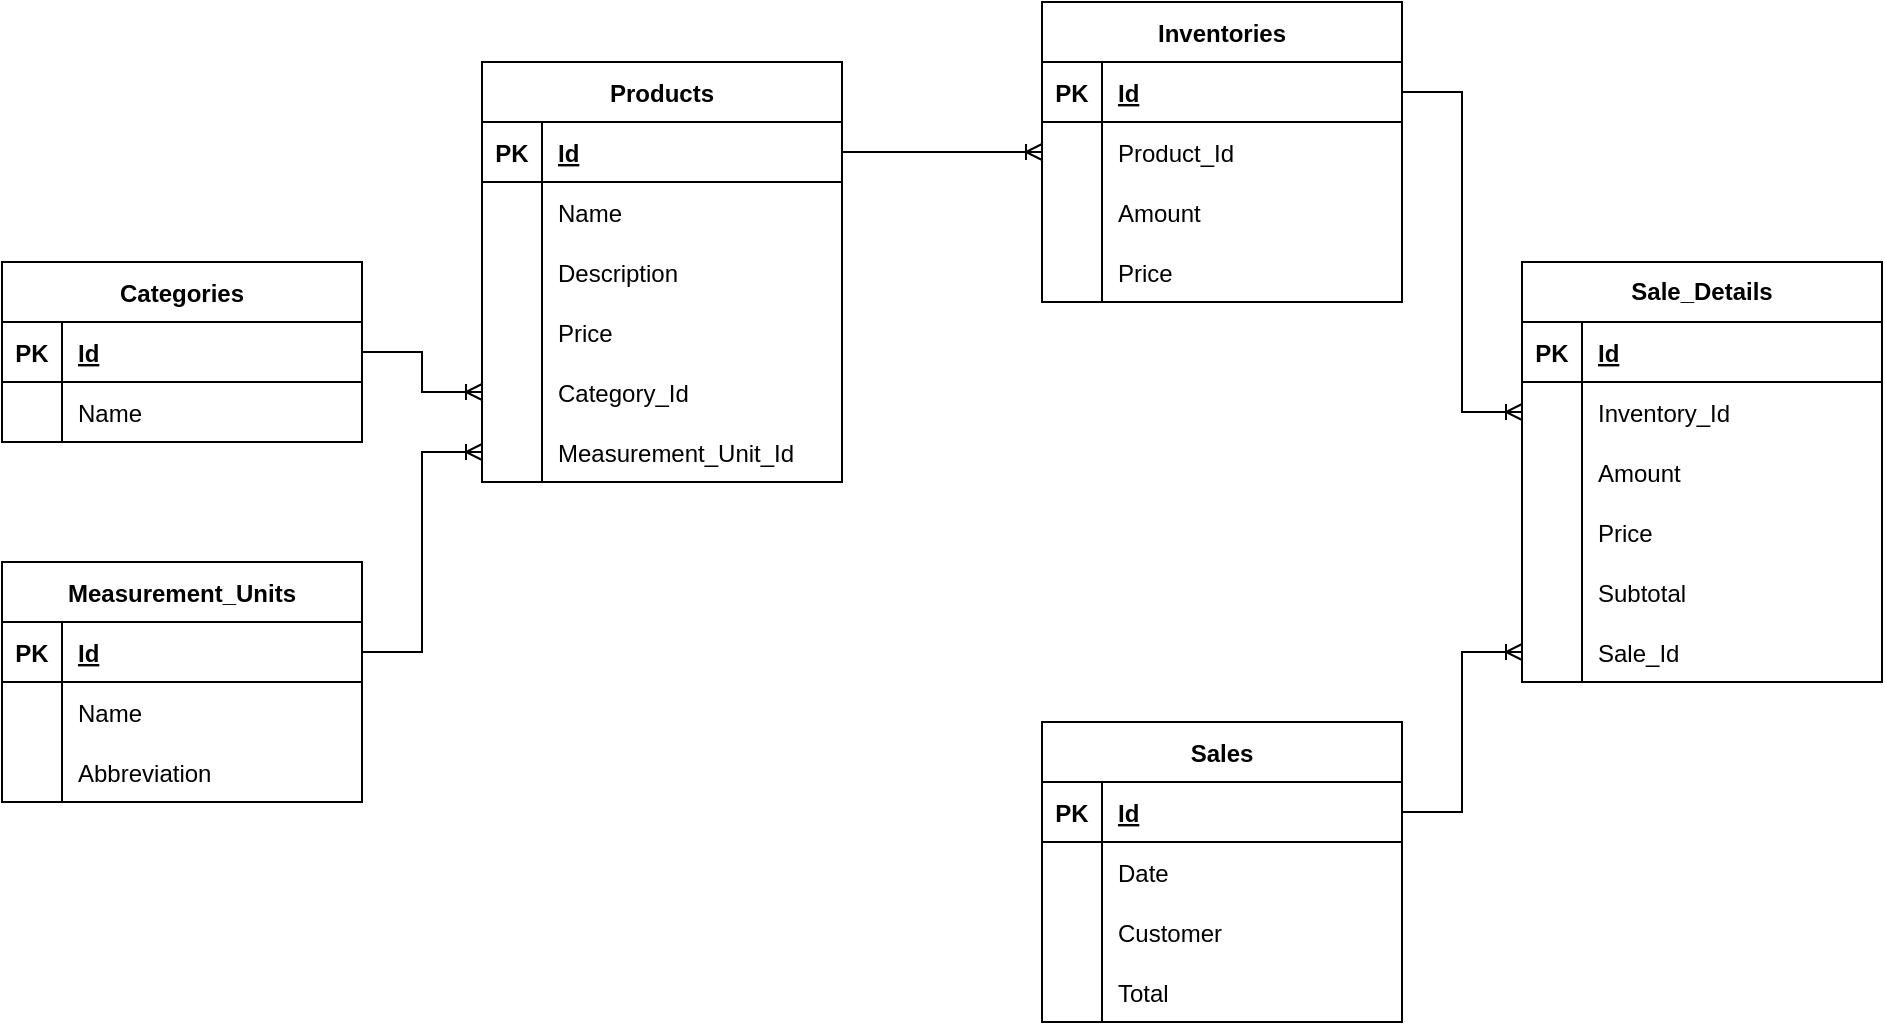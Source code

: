 <mxfile version="20.8.16" type="device" pages="3"><diagram name="Página-1" id="5cNPmsQ0TS8RJlq5jSJk"><mxGraphModel dx="864" dy="508" grid="1" gridSize="10" guides="1" tooltips="1" connect="1" arrows="1" fold="1" page="1" pageScale="1" pageWidth="827" pageHeight="1169" math="0" shadow="0"><root><mxCell id="0"/><mxCell id="1" parent="0"/><mxCell id="QjhomOtnvqprk-9cGgIX-5" value="Products" style="shape=table;startSize=30;container=1;collapsible=1;childLayout=tableLayout;fixedRows=1;rowLines=0;fontStyle=1;align=center;resizeLast=1;" parent="1" vertex="1"><mxGeometry x="310" y="310" width="180" height="210" as="geometry"/></mxCell><mxCell id="QjhomOtnvqprk-9cGgIX-6" value="" style="shape=tableRow;horizontal=0;startSize=0;swimlaneHead=0;swimlaneBody=0;fillColor=none;collapsible=0;dropTarget=0;points=[[0,0.5],[1,0.5]];portConstraint=eastwest;top=0;left=0;right=0;bottom=1;" parent="QjhomOtnvqprk-9cGgIX-5" vertex="1"><mxGeometry y="30" width="180" height="30" as="geometry"/></mxCell><mxCell id="QjhomOtnvqprk-9cGgIX-7" value="PK" style="shape=partialRectangle;connectable=0;fillColor=none;top=0;left=0;bottom=0;right=0;fontStyle=1;overflow=hidden;" parent="QjhomOtnvqprk-9cGgIX-6" vertex="1"><mxGeometry width="30" height="30" as="geometry"><mxRectangle width="30" height="30" as="alternateBounds"/></mxGeometry></mxCell><mxCell id="QjhomOtnvqprk-9cGgIX-8" value="Id" style="shape=partialRectangle;connectable=0;fillColor=none;top=0;left=0;bottom=0;right=0;align=left;spacingLeft=6;fontStyle=5;overflow=hidden;" parent="QjhomOtnvqprk-9cGgIX-6" vertex="1"><mxGeometry x="30" width="150" height="30" as="geometry"><mxRectangle width="150" height="30" as="alternateBounds"/></mxGeometry></mxCell><mxCell id="QjhomOtnvqprk-9cGgIX-9" value="" style="shape=tableRow;horizontal=0;startSize=0;swimlaneHead=0;swimlaneBody=0;fillColor=none;collapsible=0;dropTarget=0;points=[[0,0.5],[1,0.5]];portConstraint=eastwest;top=0;left=0;right=0;bottom=0;" parent="QjhomOtnvqprk-9cGgIX-5" vertex="1"><mxGeometry y="60" width="180" height="30" as="geometry"/></mxCell><mxCell id="QjhomOtnvqprk-9cGgIX-10" value="" style="shape=partialRectangle;connectable=0;fillColor=none;top=0;left=0;bottom=0;right=0;editable=1;overflow=hidden;" parent="QjhomOtnvqprk-9cGgIX-9" vertex="1"><mxGeometry width="30" height="30" as="geometry"><mxRectangle width="30" height="30" as="alternateBounds"/></mxGeometry></mxCell><mxCell id="QjhomOtnvqprk-9cGgIX-11" value="Name" style="shape=partialRectangle;connectable=0;fillColor=none;top=0;left=0;bottom=0;right=0;align=left;spacingLeft=6;overflow=hidden;" parent="QjhomOtnvqprk-9cGgIX-9" vertex="1"><mxGeometry x="30" width="150" height="30" as="geometry"><mxRectangle width="150" height="30" as="alternateBounds"/></mxGeometry></mxCell><mxCell id="QjhomOtnvqprk-9cGgIX-12" value="" style="shape=tableRow;horizontal=0;startSize=0;swimlaneHead=0;swimlaneBody=0;fillColor=none;collapsible=0;dropTarget=0;points=[[0,0.5],[1,0.5]];portConstraint=eastwest;top=0;left=0;right=0;bottom=0;" parent="QjhomOtnvqprk-9cGgIX-5" vertex="1"><mxGeometry y="90" width="180" height="30" as="geometry"/></mxCell><mxCell id="QjhomOtnvqprk-9cGgIX-13" value="" style="shape=partialRectangle;connectable=0;fillColor=none;top=0;left=0;bottom=0;right=0;editable=1;overflow=hidden;" parent="QjhomOtnvqprk-9cGgIX-12" vertex="1"><mxGeometry width="30" height="30" as="geometry"><mxRectangle width="30" height="30" as="alternateBounds"/></mxGeometry></mxCell><mxCell id="QjhomOtnvqprk-9cGgIX-14" value="Description" style="shape=partialRectangle;connectable=0;fillColor=none;top=0;left=0;bottom=0;right=0;align=left;spacingLeft=6;overflow=hidden;" parent="QjhomOtnvqprk-9cGgIX-12" vertex="1"><mxGeometry x="30" width="150" height="30" as="geometry"><mxRectangle width="150" height="30" as="alternateBounds"/></mxGeometry></mxCell><mxCell id="QjhomOtnvqprk-9cGgIX-15" value="" style="shape=tableRow;horizontal=0;startSize=0;swimlaneHead=0;swimlaneBody=0;fillColor=none;collapsible=0;dropTarget=0;points=[[0,0.5],[1,0.5]];portConstraint=eastwest;top=0;left=0;right=0;bottom=0;" parent="QjhomOtnvqprk-9cGgIX-5" vertex="1"><mxGeometry y="120" width="180" height="30" as="geometry"/></mxCell><mxCell id="QjhomOtnvqprk-9cGgIX-16" value="" style="shape=partialRectangle;connectable=0;fillColor=none;top=0;left=0;bottom=0;right=0;editable=1;overflow=hidden;" parent="QjhomOtnvqprk-9cGgIX-15" vertex="1"><mxGeometry width="30" height="30" as="geometry"><mxRectangle width="30" height="30" as="alternateBounds"/></mxGeometry></mxCell><mxCell id="QjhomOtnvqprk-9cGgIX-17" value="Price" style="shape=partialRectangle;connectable=0;fillColor=none;top=0;left=0;bottom=0;right=0;align=left;spacingLeft=6;overflow=hidden;" parent="QjhomOtnvqprk-9cGgIX-15" vertex="1"><mxGeometry x="30" width="150" height="30" as="geometry"><mxRectangle width="150" height="30" as="alternateBounds"/></mxGeometry></mxCell><mxCell id="QjhomOtnvqprk-9cGgIX-71" value="" style="shape=tableRow;horizontal=0;startSize=0;swimlaneHead=0;swimlaneBody=0;fillColor=none;collapsible=0;dropTarget=0;points=[[0,0.5],[1,0.5]];portConstraint=eastwest;top=0;left=0;right=0;bottom=0;" parent="QjhomOtnvqprk-9cGgIX-5" vertex="1"><mxGeometry y="150" width="180" height="30" as="geometry"/></mxCell><mxCell id="QjhomOtnvqprk-9cGgIX-72" value="" style="shape=partialRectangle;connectable=0;fillColor=none;top=0;left=0;bottom=0;right=0;editable=1;overflow=hidden;" parent="QjhomOtnvqprk-9cGgIX-71" vertex="1"><mxGeometry width="30" height="30" as="geometry"><mxRectangle width="30" height="30" as="alternateBounds"/></mxGeometry></mxCell><mxCell id="QjhomOtnvqprk-9cGgIX-73" value="Category_Id" style="shape=partialRectangle;connectable=0;fillColor=none;top=0;left=0;bottom=0;right=0;align=left;spacingLeft=6;overflow=hidden;" parent="QjhomOtnvqprk-9cGgIX-71" vertex="1"><mxGeometry x="30" width="150" height="30" as="geometry"><mxRectangle width="150" height="30" as="alternateBounds"/></mxGeometry></mxCell><mxCell id="QjhomOtnvqprk-9cGgIX-74" value="" style="shape=tableRow;horizontal=0;startSize=0;swimlaneHead=0;swimlaneBody=0;fillColor=none;collapsible=0;dropTarget=0;points=[[0,0.5],[1,0.5]];portConstraint=eastwest;top=0;left=0;right=0;bottom=0;" parent="QjhomOtnvqprk-9cGgIX-5" vertex="1"><mxGeometry y="180" width="180" height="30" as="geometry"/></mxCell><mxCell id="QjhomOtnvqprk-9cGgIX-75" value="" style="shape=partialRectangle;connectable=0;fillColor=none;top=0;left=0;bottom=0;right=0;editable=1;overflow=hidden;" parent="QjhomOtnvqprk-9cGgIX-74" vertex="1"><mxGeometry width="30" height="30" as="geometry"><mxRectangle width="30" height="30" as="alternateBounds"/></mxGeometry></mxCell><mxCell id="QjhomOtnvqprk-9cGgIX-76" value="Measurement_Unit_Id" style="shape=partialRectangle;connectable=0;fillColor=none;top=0;left=0;bottom=0;right=0;align=left;spacingLeft=6;overflow=hidden;" parent="QjhomOtnvqprk-9cGgIX-74" vertex="1"><mxGeometry x="30" width="150" height="30" as="geometry"><mxRectangle width="150" height="30" as="alternateBounds"/></mxGeometry></mxCell><mxCell id="QjhomOtnvqprk-9cGgIX-19" value="Inventories" style="shape=table;startSize=30;container=1;collapsible=1;childLayout=tableLayout;fixedRows=1;rowLines=0;fontStyle=1;align=center;resizeLast=1;" parent="1" vertex="1"><mxGeometry x="590" y="280" width="180" height="150" as="geometry"/></mxCell><mxCell id="QjhomOtnvqprk-9cGgIX-20" value="" style="shape=tableRow;horizontal=0;startSize=0;swimlaneHead=0;swimlaneBody=0;fillColor=none;collapsible=0;dropTarget=0;points=[[0,0.5],[1,0.5]];portConstraint=eastwest;top=0;left=0;right=0;bottom=1;" parent="QjhomOtnvqprk-9cGgIX-19" vertex="1"><mxGeometry y="30" width="180" height="30" as="geometry"/></mxCell><mxCell id="QjhomOtnvqprk-9cGgIX-21" value="PK" style="shape=partialRectangle;connectable=0;fillColor=none;top=0;left=0;bottom=0;right=0;fontStyle=1;overflow=hidden;" parent="QjhomOtnvqprk-9cGgIX-20" vertex="1"><mxGeometry width="30" height="30" as="geometry"><mxRectangle width="30" height="30" as="alternateBounds"/></mxGeometry></mxCell><mxCell id="QjhomOtnvqprk-9cGgIX-22" value="Id" style="shape=partialRectangle;connectable=0;fillColor=none;top=0;left=0;bottom=0;right=0;align=left;spacingLeft=6;fontStyle=5;overflow=hidden;" parent="QjhomOtnvqprk-9cGgIX-20" vertex="1"><mxGeometry x="30" width="150" height="30" as="geometry"><mxRectangle width="150" height="30" as="alternateBounds"/></mxGeometry></mxCell><mxCell id="QjhomOtnvqprk-9cGgIX-23" value="" style="shape=tableRow;horizontal=0;startSize=0;swimlaneHead=0;swimlaneBody=0;fillColor=none;collapsible=0;dropTarget=0;points=[[0,0.5],[1,0.5]];portConstraint=eastwest;top=0;left=0;right=0;bottom=0;" parent="QjhomOtnvqprk-9cGgIX-19" vertex="1"><mxGeometry y="60" width="180" height="30" as="geometry"/></mxCell><mxCell id="QjhomOtnvqprk-9cGgIX-24" value="" style="shape=partialRectangle;connectable=0;fillColor=none;top=0;left=0;bottom=0;right=0;editable=1;overflow=hidden;" parent="QjhomOtnvqprk-9cGgIX-23" vertex="1"><mxGeometry width="30" height="30" as="geometry"><mxRectangle width="30" height="30" as="alternateBounds"/></mxGeometry></mxCell><mxCell id="QjhomOtnvqprk-9cGgIX-25" value="Product_Id" style="shape=partialRectangle;connectable=0;fillColor=none;top=0;left=0;bottom=0;right=0;align=left;spacingLeft=6;overflow=hidden;" parent="QjhomOtnvqprk-9cGgIX-23" vertex="1"><mxGeometry x="30" width="150" height="30" as="geometry"><mxRectangle width="150" height="30" as="alternateBounds"/></mxGeometry></mxCell><mxCell id="QjhomOtnvqprk-9cGgIX-26" value="" style="shape=tableRow;horizontal=0;startSize=0;swimlaneHead=0;swimlaneBody=0;fillColor=none;collapsible=0;dropTarget=0;points=[[0,0.5],[1,0.5]];portConstraint=eastwest;top=0;left=0;right=0;bottom=0;" parent="QjhomOtnvqprk-9cGgIX-19" vertex="1"><mxGeometry y="90" width="180" height="30" as="geometry"/></mxCell><mxCell id="QjhomOtnvqprk-9cGgIX-27" value="" style="shape=partialRectangle;connectable=0;fillColor=none;top=0;left=0;bottom=0;right=0;editable=1;overflow=hidden;" parent="QjhomOtnvqprk-9cGgIX-26" vertex="1"><mxGeometry width="30" height="30" as="geometry"><mxRectangle width="30" height="30" as="alternateBounds"/></mxGeometry></mxCell><mxCell id="QjhomOtnvqprk-9cGgIX-28" value="Amount" style="shape=partialRectangle;connectable=0;fillColor=none;top=0;left=0;bottom=0;right=0;align=left;spacingLeft=6;overflow=hidden;" parent="QjhomOtnvqprk-9cGgIX-26" vertex="1"><mxGeometry x="30" width="150" height="30" as="geometry"><mxRectangle width="150" height="30" as="alternateBounds"/></mxGeometry></mxCell><mxCell id="QjhomOtnvqprk-9cGgIX-29" value="" style="shape=tableRow;horizontal=0;startSize=0;swimlaneHead=0;swimlaneBody=0;fillColor=none;collapsible=0;dropTarget=0;points=[[0,0.5],[1,0.5]];portConstraint=eastwest;top=0;left=0;right=0;bottom=0;" parent="QjhomOtnvqprk-9cGgIX-19" vertex="1"><mxGeometry y="120" width="180" height="30" as="geometry"/></mxCell><mxCell id="QjhomOtnvqprk-9cGgIX-30" value="" style="shape=partialRectangle;connectable=0;fillColor=none;top=0;left=0;bottom=0;right=0;editable=1;overflow=hidden;" parent="QjhomOtnvqprk-9cGgIX-29" vertex="1"><mxGeometry width="30" height="30" as="geometry"><mxRectangle width="30" height="30" as="alternateBounds"/></mxGeometry></mxCell><mxCell id="QjhomOtnvqprk-9cGgIX-31" value="Price" style="shape=partialRectangle;connectable=0;fillColor=none;top=0;left=0;bottom=0;right=0;align=left;spacingLeft=6;overflow=hidden;" parent="QjhomOtnvqprk-9cGgIX-29" vertex="1"><mxGeometry x="30" width="150" height="30" as="geometry"><mxRectangle width="150" height="30" as="alternateBounds"/></mxGeometry></mxCell><mxCell id="QjhomOtnvqprk-9cGgIX-32" value="Categories" style="shape=table;startSize=30;container=1;collapsible=1;childLayout=tableLayout;fixedRows=1;rowLines=0;fontStyle=1;align=center;resizeLast=1;" parent="1" vertex="1"><mxGeometry x="70" y="410" width="180" height="90" as="geometry"/></mxCell><mxCell id="QjhomOtnvqprk-9cGgIX-33" value="" style="shape=tableRow;horizontal=0;startSize=0;swimlaneHead=0;swimlaneBody=0;fillColor=none;collapsible=0;dropTarget=0;points=[[0,0.5],[1,0.5]];portConstraint=eastwest;top=0;left=0;right=0;bottom=1;" parent="QjhomOtnvqprk-9cGgIX-32" vertex="1"><mxGeometry y="30" width="180" height="30" as="geometry"/></mxCell><mxCell id="QjhomOtnvqprk-9cGgIX-34" value="PK" style="shape=partialRectangle;connectable=0;fillColor=none;top=0;left=0;bottom=0;right=0;fontStyle=1;overflow=hidden;" parent="QjhomOtnvqprk-9cGgIX-33" vertex="1"><mxGeometry width="30" height="30" as="geometry"><mxRectangle width="30" height="30" as="alternateBounds"/></mxGeometry></mxCell><mxCell id="QjhomOtnvqprk-9cGgIX-35" value="Id" style="shape=partialRectangle;connectable=0;fillColor=none;top=0;left=0;bottom=0;right=0;align=left;spacingLeft=6;fontStyle=5;overflow=hidden;" parent="QjhomOtnvqprk-9cGgIX-33" vertex="1"><mxGeometry x="30" width="150" height="30" as="geometry"><mxRectangle width="150" height="30" as="alternateBounds"/></mxGeometry></mxCell><mxCell id="QjhomOtnvqprk-9cGgIX-36" value="" style="shape=tableRow;horizontal=0;startSize=0;swimlaneHead=0;swimlaneBody=0;fillColor=none;collapsible=0;dropTarget=0;points=[[0,0.5],[1,0.5]];portConstraint=eastwest;top=0;left=0;right=0;bottom=0;" parent="QjhomOtnvqprk-9cGgIX-32" vertex="1"><mxGeometry y="60" width="180" height="30" as="geometry"/></mxCell><mxCell id="QjhomOtnvqprk-9cGgIX-37" value="" style="shape=partialRectangle;connectable=0;fillColor=none;top=0;left=0;bottom=0;right=0;editable=1;overflow=hidden;" parent="QjhomOtnvqprk-9cGgIX-36" vertex="1"><mxGeometry width="30" height="30" as="geometry"><mxRectangle width="30" height="30" as="alternateBounds"/></mxGeometry></mxCell><mxCell id="QjhomOtnvqprk-9cGgIX-38" value="Name" style="shape=partialRectangle;connectable=0;fillColor=none;top=0;left=0;bottom=0;right=0;align=left;spacingLeft=6;overflow=hidden;" parent="QjhomOtnvqprk-9cGgIX-36" vertex="1"><mxGeometry x="30" width="150" height="30" as="geometry"><mxRectangle width="150" height="30" as="alternateBounds"/></mxGeometry></mxCell><mxCell id="QjhomOtnvqprk-9cGgIX-45" value="Measurement_Units" style="shape=table;startSize=30;container=1;collapsible=1;childLayout=tableLayout;fixedRows=1;rowLines=0;fontStyle=1;align=center;resizeLast=1;" parent="1" vertex="1"><mxGeometry x="70" y="560" width="180" height="120" as="geometry"/></mxCell><mxCell id="QjhomOtnvqprk-9cGgIX-46" value="" style="shape=tableRow;horizontal=0;startSize=0;swimlaneHead=0;swimlaneBody=0;fillColor=none;collapsible=0;dropTarget=0;points=[[0,0.5],[1,0.5]];portConstraint=eastwest;top=0;left=0;right=0;bottom=1;" parent="QjhomOtnvqprk-9cGgIX-45" vertex="1"><mxGeometry y="30" width="180" height="30" as="geometry"/></mxCell><mxCell id="QjhomOtnvqprk-9cGgIX-47" value="PK" style="shape=partialRectangle;connectable=0;fillColor=none;top=0;left=0;bottom=0;right=0;fontStyle=1;overflow=hidden;" parent="QjhomOtnvqprk-9cGgIX-46" vertex="1"><mxGeometry width="30" height="30" as="geometry"><mxRectangle width="30" height="30" as="alternateBounds"/></mxGeometry></mxCell><mxCell id="QjhomOtnvqprk-9cGgIX-48" value="Id" style="shape=partialRectangle;connectable=0;fillColor=none;top=0;left=0;bottom=0;right=0;align=left;spacingLeft=6;fontStyle=5;overflow=hidden;" parent="QjhomOtnvqprk-9cGgIX-46" vertex="1"><mxGeometry x="30" width="150" height="30" as="geometry"><mxRectangle width="150" height="30" as="alternateBounds"/></mxGeometry></mxCell><mxCell id="QjhomOtnvqprk-9cGgIX-49" value="" style="shape=tableRow;horizontal=0;startSize=0;swimlaneHead=0;swimlaneBody=0;fillColor=none;collapsible=0;dropTarget=0;points=[[0,0.5],[1,0.5]];portConstraint=eastwest;top=0;left=0;right=0;bottom=0;" parent="QjhomOtnvqprk-9cGgIX-45" vertex="1"><mxGeometry y="60" width="180" height="30" as="geometry"/></mxCell><mxCell id="QjhomOtnvqprk-9cGgIX-50" value="" style="shape=partialRectangle;connectable=0;fillColor=none;top=0;left=0;bottom=0;right=0;editable=1;overflow=hidden;" parent="QjhomOtnvqprk-9cGgIX-49" vertex="1"><mxGeometry width="30" height="30" as="geometry"><mxRectangle width="30" height="30" as="alternateBounds"/></mxGeometry></mxCell><mxCell id="QjhomOtnvqprk-9cGgIX-51" value="Name" style="shape=partialRectangle;connectable=0;fillColor=none;top=0;left=0;bottom=0;right=0;align=left;spacingLeft=6;overflow=hidden;" parent="QjhomOtnvqprk-9cGgIX-49" vertex="1"><mxGeometry x="30" width="150" height="30" as="geometry"><mxRectangle width="150" height="30" as="alternateBounds"/></mxGeometry></mxCell><mxCell id="QjhomOtnvqprk-9cGgIX-77" value="" style="shape=tableRow;horizontal=0;startSize=0;swimlaneHead=0;swimlaneBody=0;fillColor=none;collapsible=0;dropTarget=0;points=[[0,0.5],[1,0.5]];portConstraint=eastwest;top=0;left=0;right=0;bottom=0;" parent="QjhomOtnvqprk-9cGgIX-45" vertex="1"><mxGeometry y="90" width="180" height="30" as="geometry"/></mxCell><mxCell id="QjhomOtnvqprk-9cGgIX-78" value="" style="shape=partialRectangle;connectable=0;fillColor=none;top=0;left=0;bottom=0;right=0;editable=1;overflow=hidden;" parent="QjhomOtnvqprk-9cGgIX-77" vertex="1"><mxGeometry width="30" height="30" as="geometry"><mxRectangle width="30" height="30" as="alternateBounds"/></mxGeometry></mxCell><mxCell id="QjhomOtnvqprk-9cGgIX-79" value="Abbreviation" style="shape=partialRectangle;connectable=0;fillColor=none;top=0;left=0;bottom=0;right=0;align=left;spacingLeft=6;overflow=hidden;" parent="QjhomOtnvqprk-9cGgIX-77" vertex="1"><mxGeometry x="30" width="150" height="30" as="geometry"><mxRectangle width="150" height="30" as="alternateBounds"/></mxGeometry></mxCell><mxCell id="QjhomOtnvqprk-9cGgIX-58" value="Sales" style="shape=table;startSize=30;container=1;collapsible=1;childLayout=tableLayout;fixedRows=1;rowLines=0;fontStyle=1;align=center;resizeLast=1;" parent="1" vertex="1"><mxGeometry x="590" y="640" width="180" height="150" as="geometry"/></mxCell><mxCell id="QjhomOtnvqprk-9cGgIX-59" value="" style="shape=tableRow;horizontal=0;startSize=0;swimlaneHead=0;swimlaneBody=0;fillColor=none;collapsible=0;dropTarget=0;points=[[0,0.5],[1,0.5]];portConstraint=eastwest;top=0;left=0;right=0;bottom=1;" parent="QjhomOtnvqprk-9cGgIX-58" vertex="1"><mxGeometry y="30" width="180" height="30" as="geometry"/></mxCell><mxCell id="QjhomOtnvqprk-9cGgIX-60" value="PK" style="shape=partialRectangle;connectable=0;fillColor=none;top=0;left=0;bottom=0;right=0;fontStyle=1;overflow=hidden;" parent="QjhomOtnvqprk-9cGgIX-59" vertex="1"><mxGeometry width="30" height="30" as="geometry"><mxRectangle width="30" height="30" as="alternateBounds"/></mxGeometry></mxCell><mxCell id="QjhomOtnvqprk-9cGgIX-61" value="Id" style="shape=partialRectangle;connectable=0;fillColor=none;top=0;left=0;bottom=0;right=0;align=left;spacingLeft=6;fontStyle=5;overflow=hidden;" parent="QjhomOtnvqprk-9cGgIX-59" vertex="1"><mxGeometry x="30" width="150" height="30" as="geometry"><mxRectangle width="150" height="30" as="alternateBounds"/></mxGeometry></mxCell><mxCell id="QjhomOtnvqprk-9cGgIX-62" value="" style="shape=tableRow;horizontal=0;startSize=0;swimlaneHead=0;swimlaneBody=0;fillColor=none;collapsible=0;dropTarget=0;points=[[0,0.5],[1,0.5]];portConstraint=eastwest;top=0;left=0;right=0;bottom=0;" parent="QjhomOtnvqprk-9cGgIX-58" vertex="1"><mxGeometry y="60" width="180" height="30" as="geometry"/></mxCell><mxCell id="QjhomOtnvqprk-9cGgIX-63" value="" style="shape=partialRectangle;connectable=0;fillColor=none;top=0;left=0;bottom=0;right=0;editable=1;overflow=hidden;" parent="QjhomOtnvqprk-9cGgIX-62" vertex="1"><mxGeometry width="30" height="30" as="geometry"><mxRectangle width="30" height="30" as="alternateBounds"/></mxGeometry></mxCell><mxCell id="QjhomOtnvqprk-9cGgIX-64" value="Date" style="shape=partialRectangle;connectable=0;fillColor=none;top=0;left=0;bottom=0;right=0;align=left;spacingLeft=6;overflow=hidden;" parent="QjhomOtnvqprk-9cGgIX-62" vertex="1"><mxGeometry x="30" width="150" height="30" as="geometry"><mxRectangle width="150" height="30" as="alternateBounds"/></mxGeometry></mxCell><mxCell id="bot6m73aCeGT2i6VAmwn-1" value="" style="shape=tableRow;horizontal=0;startSize=0;swimlaneHead=0;swimlaneBody=0;fillColor=none;collapsible=0;dropTarget=0;points=[[0,0.5],[1,0.5]];portConstraint=eastwest;top=0;left=0;right=0;bottom=0;" parent="QjhomOtnvqprk-9cGgIX-58" vertex="1"><mxGeometry y="90" width="180" height="30" as="geometry"/></mxCell><mxCell id="bot6m73aCeGT2i6VAmwn-2" value="" style="shape=partialRectangle;connectable=0;fillColor=none;top=0;left=0;bottom=0;right=0;editable=1;overflow=hidden;" parent="bot6m73aCeGT2i6VAmwn-1" vertex="1"><mxGeometry width="30" height="30" as="geometry"><mxRectangle width="30" height="30" as="alternateBounds"/></mxGeometry></mxCell><mxCell id="bot6m73aCeGT2i6VAmwn-3" value="Customer" style="shape=partialRectangle;connectable=0;fillColor=none;top=0;left=0;bottom=0;right=0;align=left;spacingLeft=6;overflow=hidden;" parent="bot6m73aCeGT2i6VAmwn-1" vertex="1"><mxGeometry x="30" width="150" height="30" as="geometry"><mxRectangle width="150" height="30" as="alternateBounds"/></mxGeometry></mxCell><mxCell id="QjhomOtnvqprk-9cGgIX-65" value="" style="shape=tableRow;horizontal=0;startSize=0;swimlaneHead=0;swimlaneBody=0;fillColor=none;collapsible=0;dropTarget=0;points=[[0,0.5],[1,0.5]];portConstraint=eastwest;top=0;left=0;right=0;bottom=0;" parent="QjhomOtnvqprk-9cGgIX-58" vertex="1"><mxGeometry y="120" width="180" height="30" as="geometry"/></mxCell><mxCell id="QjhomOtnvqprk-9cGgIX-66" value="" style="shape=partialRectangle;connectable=0;fillColor=none;top=0;left=0;bottom=0;right=0;editable=1;overflow=hidden;" parent="QjhomOtnvqprk-9cGgIX-65" vertex="1"><mxGeometry width="30" height="30" as="geometry"><mxRectangle width="30" height="30" as="alternateBounds"/></mxGeometry></mxCell><mxCell id="QjhomOtnvqprk-9cGgIX-67" value="Total" style="shape=partialRectangle;connectable=0;fillColor=none;top=0;left=0;bottom=0;right=0;align=left;spacingLeft=6;overflow=hidden;" parent="QjhomOtnvqprk-9cGgIX-65" vertex="1"><mxGeometry x="30" width="150" height="30" as="geometry"><mxRectangle width="150" height="30" as="alternateBounds"/></mxGeometry></mxCell><mxCell id="QjhomOtnvqprk-9cGgIX-83" value="Sale_Details" style="shape=table;startSize=30;container=1;collapsible=1;childLayout=tableLayout;fixedRows=1;rowLines=0;fontStyle=1;align=center;resizeLast=1;whiteSpace=wrap;" parent="1" vertex="1"><mxGeometry x="830" y="410" width="180" height="210" as="geometry"/></mxCell><mxCell id="QjhomOtnvqprk-9cGgIX-84" value="" style="shape=tableRow;horizontal=0;startSize=0;swimlaneHead=0;swimlaneBody=0;fillColor=none;collapsible=0;dropTarget=0;points=[[0,0.5],[1,0.5]];portConstraint=eastwest;top=0;left=0;right=0;bottom=1;" parent="QjhomOtnvqprk-9cGgIX-83" vertex="1"><mxGeometry y="30" width="180" height="30" as="geometry"/></mxCell><mxCell id="QjhomOtnvqprk-9cGgIX-85" value="PK" style="shape=partialRectangle;connectable=0;fillColor=none;top=0;left=0;bottom=0;right=0;fontStyle=1;overflow=hidden;" parent="QjhomOtnvqprk-9cGgIX-84" vertex="1"><mxGeometry width="30" height="30" as="geometry"><mxRectangle width="30" height="30" as="alternateBounds"/></mxGeometry></mxCell><mxCell id="QjhomOtnvqprk-9cGgIX-86" value="Id" style="shape=partialRectangle;connectable=0;fillColor=none;top=0;left=0;bottom=0;right=0;align=left;spacingLeft=6;fontStyle=5;overflow=hidden;" parent="QjhomOtnvqprk-9cGgIX-84" vertex="1"><mxGeometry x="30" width="150" height="30" as="geometry"><mxRectangle width="150" height="30" as="alternateBounds"/></mxGeometry></mxCell><mxCell id="QjhomOtnvqprk-9cGgIX-90" value="" style="shape=tableRow;horizontal=0;startSize=0;swimlaneHead=0;swimlaneBody=0;fillColor=none;collapsible=0;dropTarget=0;points=[[0,0.5],[1,0.5]];portConstraint=eastwest;top=0;left=0;right=0;bottom=0;" parent="QjhomOtnvqprk-9cGgIX-83" vertex="1"><mxGeometry y="60" width="180" height="30" as="geometry"/></mxCell><mxCell id="QjhomOtnvqprk-9cGgIX-91" value="" style="shape=partialRectangle;connectable=0;fillColor=none;top=0;left=0;bottom=0;right=0;editable=1;overflow=hidden;" parent="QjhomOtnvqprk-9cGgIX-90" vertex="1"><mxGeometry width="30" height="30" as="geometry"><mxRectangle width="30" height="30" as="alternateBounds"/></mxGeometry></mxCell><mxCell id="QjhomOtnvqprk-9cGgIX-92" value="Inventory_Id" style="shape=partialRectangle;connectable=0;fillColor=none;top=0;left=0;bottom=0;right=0;align=left;spacingLeft=6;overflow=hidden;" parent="QjhomOtnvqprk-9cGgIX-90" vertex="1"><mxGeometry x="30" width="150" height="30" as="geometry"><mxRectangle width="150" height="30" as="alternateBounds"/></mxGeometry></mxCell><mxCell id="QjhomOtnvqprk-9cGgIX-93" value="" style="shape=tableRow;horizontal=0;startSize=0;swimlaneHead=0;swimlaneBody=0;fillColor=none;collapsible=0;dropTarget=0;points=[[0,0.5],[1,0.5]];portConstraint=eastwest;top=0;left=0;right=0;bottom=0;" parent="QjhomOtnvqprk-9cGgIX-83" vertex="1"><mxGeometry y="90" width="180" height="30" as="geometry"/></mxCell><mxCell id="QjhomOtnvqprk-9cGgIX-94" value="" style="shape=partialRectangle;connectable=0;fillColor=none;top=0;left=0;bottom=0;right=0;editable=1;overflow=hidden;" parent="QjhomOtnvqprk-9cGgIX-93" vertex="1"><mxGeometry width="30" height="30" as="geometry"><mxRectangle width="30" height="30" as="alternateBounds"/></mxGeometry></mxCell><mxCell id="QjhomOtnvqprk-9cGgIX-95" value="Amount" style="shape=partialRectangle;connectable=0;fillColor=none;top=0;left=0;bottom=0;right=0;align=left;spacingLeft=6;overflow=hidden;" parent="QjhomOtnvqprk-9cGgIX-93" vertex="1"><mxGeometry x="30" width="150" height="30" as="geometry"><mxRectangle width="150" height="30" as="alternateBounds"/></mxGeometry></mxCell><mxCell id="QjhomOtnvqprk-9cGgIX-96" value="" style="shape=tableRow;horizontal=0;startSize=0;swimlaneHead=0;swimlaneBody=0;fillColor=none;collapsible=0;dropTarget=0;points=[[0,0.5],[1,0.5]];portConstraint=eastwest;top=0;left=0;right=0;bottom=0;" parent="QjhomOtnvqprk-9cGgIX-83" vertex="1"><mxGeometry y="120" width="180" height="30" as="geometry"/></mxCell><mxCell id="QjhomOtnvqprk-9cGgIX-97" value="" style="shape=partialRectangle;connectable=0;fillColor=none;top=0;left=0;bottom=0;right=0;editable=1;overflow=hidden;" parent="QjhomOtnvqprk-9cGgIX-96" vertex="1"><mxGeometry width="30" height="30" as="geometry"><mxRectangle width="30" height="30" as="alternateBounds"/></mxGeometry></mxCell><mxCell id="QjhomOtnvqprk-9cGgIX-98" value="Price" style="shape=partialRectangle;connectable=0;fillColor=none;top=0;left=0;bottom=0;right=0;align=left;spacingLeft=6;overflow=hidden;" parent="QjhomOtnvqprk-9cGgIX-96" vertex="1"><mxGeometry x="30" width="150" height="30" as="geometry"><mxRectangle width="150" height="30" as="alternateBounds"/></mxGeometry></mxCell><mxCell id="QjhomOtnvqprk-9cGgIX-99" value="" style="shape=tableRow;horizontal=0;startSize=0;swimlaneHead=0;swimlaneBody=0;fillColor=none;collapsible=0;dropTarget=0;points=[[0,0.5],[1,0.5]];portConstraint=eastwest;top=0;left=0;right=0;bottom=0;" parent="QjhomOtnvqprk-9cGgIX-83" vertex="1"><mxGeometry y="150" width="180" height="30" as="geometry"/></mxCell><mxCell id="QjhomOtnvqprk-9cGgIX-100" value="" style="shape=partialRectangle;connectable=0;fillColor=none;top=0;left=0;bottom=0;right=0;editable=1;overflow=hidden;" parent="QjhomOtnvqprk-9cGgIX-99" vertex="1"><mxGeometry width="30" height="30" as="geometry"><mxRectangle width="30" height="30" as="alternateBounds"/></mxGeometry></mxCell><mxCell id="QjhomOtnvqprk-9cGgIX-101" value="Subtotal" style="shape=partialRectangle;connectable=0;fillColor=none;top=0;left=0;bottom=0;right=0;align=left;spacingLeft=6;overflow=hidden;" parent="QjhomOtnvqprk-9cGgIX-99" vertex="1"><mxGeometry x="30" width="150" height="30" as="geometry"><mxRectangle width="150" height="30" as="alternateBounds"/></mxGeometry></mxCell><mxCell id="vxlbyENp3lNait2-cbEm-1" value="" style="shape=tableRow;horizontal=0;startSize=0;swimlaneHead=0;swimlaneBody=0;fillColor=none;collapsible=0;dropTarget=0;points=[[0,0.5],[1,0.5]];portConstraint=eastwest;top=0;left=0;right=0;bottom=0;" parent="QjhomOtnvqprk-9cGgIX-83" vertex="1"><mxGeometry y="180" width="180" height="30" as="geometry"/></mxCell><mxCell id="vxlbyENp3lNait2-cbEm-2" value="" style="shape=partialRectangle;connectable=0;fillColor=none;top=0;left=0;bottom=0;right=0;editable=1;overflow=hidden;" parent="vxlbyENp3lNait2-cbEm-1" vertex="1"><mxGeometry width="30" height="30" as="geometry"><mxRectangle width="30" height="30" as="alternateBounds"/></mxGeometry></mxCell><mxCell id="vxlbyENp3lNait2-cbEm-3" value="Sale_Id" style="shape=partialRectangle;connectable=0;fillColor=none;top=0;left=0;bottom=0;right=0;align=left;spacingLeft=6;overflow=hidden;" parent="vxlbyENp3lNait2-cbEm-1" vertex="1"><mxGeometry x="30" width="150" height="30" as="geometry"><mxRectangle width="150" height="30" as="alternateBounds"/></mxGeometry></mxCell><mxCell id="QjhomOtnvqprk-9cGgIX-103" value="" style="edgeStyle=entityRelationEdgeStyle;fontSize=12;html=1;endArrow=ERoneToMany;rounded=0;exitX=1;exitY=0.5;exitDx=0;exitDy=0;entryX=0;entryY=0.5;entryDx=0;entryDy=0;" parent="1" source="QjhomOtnvqprk-9cGgIX-33" target="QjhomOtnvqprk-9cGgIX-71" edge="1"><mxGeometry width="100" height="100" relative="1" as="geometry"><mxPoint x="590" y="620" as="sourcePoint"/><mxPoint x="690" y="520" as="targetPoint"/></mxGeometry></mxCell><mxCell id="QjhomOtnvqprk-9cGgIX-104" value="" style="edgeStyle=entityRelationEdgeStyle;fontSize=12;html=1;endArrow=ERoneToMany;rounded=0;exitX=1;exitY=0.5;exitDx=0;exitDy=0;entryX=0;entryY=0.5;entryDx=0;entryDy=0;" parent="1" source="QjhomOtnvqprk-9cGgIX-46" target="QjhomOtnvqprk-9cGgIX-74" edge="1"><mxGeometry width="100" height="100" relative="1" as="geometry"><mxPoint x="590" y="620" as="sourcePoint"/><mxPoint x="690" y="520" as="targetPoint"/></mxGeometry></mxCell><mxCell id="QjhomOtnvqprk-9cGgIX-105" value="" style="edgeStyle=entityRelationEdgeStyle;fontSize=12;html=1;endArrow=ERoneToMany;rounded=0;exitX=1;exitY=0.5;exitDx=0;exitDy=0;entryX=0;entryY=0.5;entryDx=0;entryDy=0;" parent="1" source="QjhomOtnvqprk-9cGgIX-6" target="QjhomOtnvqprk-9cGgIX-23" edge="1"><mxGeometry width="100" height="100" relative="1" as="geometry"><mxPoint x="590" y="620" as="sourcePoint"/><mxPoint x="690" y="520" as="targetPoint"/></mxGeometry></mxCell><mxCell id="QjhomOtnvqprk-9cGgIX-106" value="" style="edgeStyle=entityRelationEdgeStyle;fontSize=12;html=1;endArrow=ERoneToMany;rounded=0;exitX=1;exitY=0.5;exitDx=0;exitDy=0;entryX=0;entryY=0.5;entryDx=0;entryDy=0;" parent="1" source="QjhomOtnvqprk-9cGgIX-20" target="QjhomOtnvqprk-9cGgIX-90" edge="1"><mxGeometry width="100" height="100" relative="1" as="geometry"><mxPoint x="590" y="540" as="sourcePoint"/><mxPoint x="690" y="520" as="targetPoint"/></mxGeometry></mxCell><mxCell id="QjhomOtnvqprk-9cGgIX-107" value="" style="edgeStyle=entityRelationEdgeStyle;fontSize=12;html=1;endArrow=ERoneToMany;rounded=0;entryX=0;entryY=0.5;entryDx=0;entryDy=0;exitX=1;exitY=0.5;exitDx=0;exitDy=0;" parent="1" source="QjhomOtnvqprk-9cGgIX-59" target="vxlbyENp3lNait2-cbEm-1" edge="1"><mxGeometry width="100" height="100" relative="1" as="geometry"><mxPoint x="730" y="590" as="sourcePoint"/><mxPoint x="1070" y="680" as="targetPoint"/></mxGeometry></mxCell></root></mxGraphModel></diagram><diagram id="o9DDOOBE-xciAuIAZtBa" name="Página-2"><mxGraphModel dx="1691" dy="1677" grid="1" gridSize="10" guides="1" tooltips="1" connect="1" arrows="1" fold="1" page="1" pageScale="1" pageWidth="827" pageHeight="1169" math="0" shadow="0"><root><mxCell id="0"/><mxCell id="1" parent="0"/><mxCell id="V-OXOx9usqpNTOxJEtdu-3" value="Products" style="whiteSpace=wrap;html=1;align=center;" parent="1" vertex="1"><mxGeometry x="70" y="120" width="100" height="40" as="geometry"/></mxCell><mxCell id="V-OXOx9usqpNTOxJEtdu-5" value="Id" style="ellipse;whiteSpace=wrap;html=1;align=center;fontStyle=4;" parent="1" vertex="1"><mxGeometry x="-60" y="70" width="100" height="40" as="geometry"/></mxCell><mxCell id="V-OXOx9usqpNTOxJEtdu-6" value="Name" style="ellipse;whiteSpace=wrap;html=1;align=center;" parent="1" vertex="1"><mxGeometry x="10" y="20" width="100" height="40" as="geometry"/></mxCell><mxCell id="V-OXOx9usqpNTOxJEtdu-7" value="Description" style="ellipse;whiteSpace=wrap;html=1;align=center;" parent="1" vertex="1"><mxGeometry x="120" y="20" width="100" height="40" as="geometry"/></mxCell><mxCell id="V-OXOx9usqpNTOxJEtdu-8" value="Price" style="ellipse;whiteSpace=wrap;html=1;align=center;" parent="1" vertex="1"><mxGeometry x="170" y="70" width="100" height="40" as="geometry"/></mxCell><mxCell id="V-OXOx9usqpNTOxJEtdu-9" value="" style="endArrow=none;html=1;rounded=0;exitX=1;exitY=1;exitDx=0;exitDy=0;entryX=0;entryY=0;entryDx=0;entryDy=0;" parent="1" source="V-OXOx9usqpNTOxJEtdu-5" target="V-OXOx9usqpNTOxJEtdu-3" edge="1"><mxGeometry relative="1" as="geometry"><mxPoint x="60" y="270" as="sourcePoint"/><mxPoint x="220" y="270" as="targetPoint"/></mxGeometry></mxCell><mxCell id="V-OXOx9usqpNTOxJEtdu-10" value="" style="endArrow=none;html=1;rounded=0;exitX=0.5;exitY=1;exitDx=0;exitDy=0;entryX=0.25;entryY=0;entryDx=0;entryDy=0;" parent="1" source="V-OXOx9usqpNTOxJEtdu-6" target="V-OXOx9usqpNTOxJEtdu-3" edge="1"><mxGeometry relative="1" as="geometry"><mxPoint x="40" y="130" as="sourcePoint"/><mxPoint x="80" y="150" as="targetPoint"/></mxGeometry></mxCell><mxCell id="V-OXOx9usqpNTOxJEtdu-11" value="" style="endArrow=none;html=1;rounded=0;exitX=0.5;exitY=1;exitDx=0;exitDy=0;entryX=0.5;entryY=0;entryDx=0;entryDy=0;" parent="1" source="V-OXOx9usqpNTOxJEtdu-7" target="V-OXOx9usqpNTOxJEtdu-3" edge="1"><mxGeometry relative="1" as="geometry"><mxPoint x="65.355" y="94.142" as="sourcePoint"/><mxPoint x="80" y="130" as="targetPoint"/></mxGeometry></mxCell><mxCell id="V-OXOx9usqpNTOxJEtdu-12" value="" style="endArrow=none;html=1;rounded=0;exitX=0;exitY=1;exitDx=0;exitDy=0;entryX=0.75;entryY=0;entryDx=0;entryDy=0;" parent="1" source="V-OXOx9usqpNTOxJEtdu-8" target="V-OXOx9usqpNTOxJEtdu-3" edge="1"><mxGeometry relative="1" as="geometry"><mxPoint x="140" y="90" as="sourcePoint"/><mxPoint x="130" y="130" as="targetPoint"/></mxGeometry></mxCell><mxCell id="V-OXOx9usqpNTOxJEtdu-13" value="Categories" style="whiteSpace=wrap;html=1;align=center;" parent="1" vertex="1"><mxGeometry x="-190" y="280" width="100" height="40" as="geometry"/></mxCell><mxCell id="V-OXOx9usqpNTOxJEtdu-14" value="Id" style="ellipse;whiteSpace=wrap;html=1;align=center;fontStyle=4;" parent="1" vertex="1"><mxGeometry x="-260" y="220" width="100" height="40" as="geometry"/></mxCell><mxCell id="V-OXOx9usqpNTOxJEtdu-15" value="Name" style="ellipse;whiteSpace=wrap;html=1;align=center;" parent="1" vertex="1"><mxGeometry x="-310" y="280" width="100" height="40" as="geometry"/></mxCell><mxCell id="V-OXOx9usqpNTOxJEtdu-16" value="" style="endArrow=none;html=1;rounded=0;exitX=1;exitY=1;exitDx=0;exitDy=0;entryX=0.25;entryY=0;entryDx=0;entryDy=0;" parent="1" source="V-OXOx9usqpNTOxJEtdu-14" target="V-OXOx9usqpNTOxJEtdu-13" edge="1"><mxGeometry relative="1" as="geometry"><mxPoint x="-150" y="330" as="sourcePoint"/><mxPoint x="10" y="330" as="targetPoint"/></mxGeometry></mxCell><mxCell id="V-OXOx9usqpNTOxJEtdu-17" value="" style="endArrow=none;html=1;rounded=0;exitX=1;exitY=0.5;exitDx=0;exitDy=0;" parent="1" source="V-OXOx9usqpNTOxJEtdu-15" edge="1"><mxGeometry relative="1" as="geometry"><mxPoint x="-164.645" y="264.142" as="sourcePoint"/><mxPoint x="-190" y="300" as="targetPoint"/></mxGeometry></mxCell><mxCell id="V-OXOx9usqpNTOxJEtdu-18" value="Measurement_Units" style="whiteSpace=wrap;html=1;align=center;" parent="1" vertex="1"><mxGeometry x="30" y="340" width="120" height="40" as="geometry"/></mxCell><mxCell id="V-OXOx9usqpNTOxJEtdu-19" value="Id" style="ellipse;whiteSpace=wrap;html=1;align=center;fontStyle=4;" parent="1" vertex="1"><mxGeometry x="-90" y="380" width="100" height="40" as="geometry"/></mxCell><mxCell id="V-OXOx9usqpNTOxJEtdu-20" value="Name" style="ellipse;whiteSpace=wrap;html=1;align=center;" parent="1" vertex="1"><mxGeometry y="410" width="100" height="40" as="geometry"/></mxCell><mxCell id="V-OXOx9usqpNTOxJEtdu-21" value="Abbreviation" style="ellipse;whiteSpace=wrap;html=1;align=center;" parent="1" vertex="1"><mxGeometry x="100" y="410" width="100" height="40" as="geometry"/></mxCell><mxCell id="V-OXOx9usqpNTOxJEtdu-22" value="" style="endArrow=none;html=1;rounded=0;exitX=1;exitY=0.5;exitDx=0;exitDy=0;entryX=0.25;entryY=1;entryDx=0;entryDy=0;" parent="1" source="V-OXOx9usqpNTOxJEtdu-19" target="V-OXOx9usqpNTOxJEtdu-18" edge="1"><mxGeometry relative="1" as="geometry"><mxPoint x="-10" y="130" as="sourcePoint"/><mxPoint x="30" y="150" as="targetPoint"/></mxGeometry></mxCell><mxCell id="V-OXOx9usqpNTOxJEtdu-23" value="" style="endArrow=none;html=1;rounded=0;exitX=0.5;exitY=0;exitDx=0;exitDy=0;entryX=0.5;entryY=1;entryDx=0;entryDy=0;" parent="1" source="V-OXOx9usqpNTOxJEtdu-20" target="V-OXOx9usqpNTOxJEtdu-18" edge="1"><mxGeometry relative="1" as="geometry"><mxPoint x="20" y="380" as="sourcePoint"/><mxPoint x="40" y="370" as="targetPoint"/></mxGeometry></mxCell><mxCell id="V-OXOx9usqpNTOxJEtdu-24" value="" style="endArrow=none;html=1;rounded=0;exitX=0.5;exitY=0;exitDx=0;exitDy=0;entryX=0.75;entryY=1;entryDx=0;entryDy=0;" parent="1" source="V-OXOx9usqpNTOxJEtdu-21" target="V-OXOx9usqpNTOxJEtdu-18" edge="1"><mxGeometry relative="1" as="geometry"><mxPoint x="60" y="420" as="sourcePoint"/><mxPoint x="65" y="370" as="targetPoint"/></mxGeometry></mxCell><mxCell id="V-OXOx9usqpNTOxJEtdu-25" value="Inventories" style="whiteSpace=wrap;html=1;align=center;" parent="1" vertex="1"><mxGeometry x="380" y="325" width="100" height="40" as="geometry"/></mxCell><mxCell id="V-OXOx9usqpNTOxJEtdu-26" value="Price" style="ellipse;whiteSpace=wrap;html=1;align=center;" parent="1" vertex="1"><mxGeometry x="470" y="405" width="100" height="40" as="geometry"/></mxCell><mxCell id="V-OXOx9usqpNTOxJEtdu-27" value="Name" style="ellipse;whiteSpace=wrap;html=1;align=center;" parent="1" vertex="1"><mxGeometry x="370" y="435" width="100" height="40" as="geometry"/></mxCell><mxCell id="V-OXOx9usqpNTOxJEtdu-28" value="Id" style="ellipse;whiteSpace=wrap;html=1;align=center;fontStyle=4;" parent="1" vertex="1"><mxGeometry x="290" y="385" width="100" height="40" as="geometry"/></mxCell><mxCell id="V-OXOx9usqpNTOxJEtdu-29" value="Amount" style="ellipse;whiteSpace=wrap;html=1;align=center;" parent="1" vertex="1"><mxGeometry x="530" y="345" width="100" height="40" as="geometry"/></mxCell><mxCell id="V-OXOx9usqpNTOxJEtdu-30" value="" style="endArrow=none;html=1;rounded=0;entryX=0.25;entryY=1;entryDx=0;entryDy=0;" parent="1" source="V-OXOx9usqpNTOxJEtdu-28" target="V-OXOx9usqpNTOxJEtdu-25" edge="1"><mxGeometry relative="1" as="geometry"><mxPoint x="390" y="345" as="sourcePoint"/><mxPoint x="550" y="345" as="targetPoint"/></mxGeometry></mxCell><mxCell id="V-OXOx9usqpNTOxJEtdu-31" value="" style="endArrow=none;html=1;rounded=0;exitX=0.5;exitY=1;exitDx=0;exitDy=0;entryX=0.5;entryY=0;entryDx=0;entryDy=0;" parent="1" source="V-OXOx9usqpNTOxJEtdu-25" target="V-OXOx9usqpNTOxJEtdu-27" edge="1"><mxGeometry relative="1" as="geometry"><mxPoint x="390" y="345" as="sourcePoint"/><mxPoint x="550" y="345" as="targetPoint"/></mxGeometry></mxCell><mxCell id="V-OXOx9usqpNTOxJEtdu-32" value="" style="endArrow=none;html=1;rounded=0;exitX=0.75;exitY=1;exitDx=0;exitDy=0;entryX=0;entryY=0;entryDx=0;entryDy=0;" parent="1" source="V-OXOx9usqpNTOxJEtdu-25" target="V-OXOx9usqpNTOxJEtdu-26" edge="1"><mxGeometry relative="1" as="geometry"><mxPoint x="440" y="375" as="sourcePoint"/><mxPoint x="430" y="445" as="targetPoint"/></mxGeometry></mxCell><mxCell id="V-OXOx9usqpNTOxJEtdu-33" value="" style="endArrow=none;html=1;rounded=0;exitX=1;exitY=0.5;exitDx=0;exitDy=0;entryX=0;entryY=0;entryDx=0;entryDy=0;" parent="1" source="V-OXOx9usqpNTOxJEtdu-25" target="V-OXOx9usqpNTOxJEtdu-29" edge="1"><mxGeometry relative="1" as="geometry"><mxPoint x="465" y="375" as="sourcePoint"/><mxPoint x="494.645" y="420.858" as="targetPoint"/></mxGeometry></mxCell><mxCell id="V-OXOx9usqpNTOxJEtdu-34" value="Sale_Details" style="whiteSpace=wrap;html=1;align=center;" parent="1" vertex="1"><mxGeometry x="380" y="120" width="100" height="40" as="geometry"/></mxCell><mxCell id="V-OXOx9usqpNTOxJEtdu-35" value="Id" style="ellipse;whiteSpace=wrap;html=1;align=center;fontStyle=4;" parent="1" vertex="1"><mxGeometry x="270" y="30" width="100" height="40" as="geometry"/></mxCell><mxCell id="V-OXOx9usqpNTOxJEtdu-36" value="Amount" style="ellipse;whiteSpace=wrap;html=1;align=center;" parent="1" vertex="1"><mxGeometry x="364" y="-10" width="100" height="40" as="geometry"/></mxCell><mxCell id="VJKDNg80UZeLzk83gyQl-1" value="Price" style="ellipse;whiteSpace=wrap;html=1;align=center;" parent="1" vertex="1"><mxGeometry x="550" y="60" width="100" height="40" as="geometry"/></mxCell><mxCell id="VJKDNg80UZeLzk83gyQl-2" value="Subtotal" style="ellipse;whiteSpace=wrap;html=1;align=center;" parent="1" vertex="1"><mxGeometry x="490" width="100" height="40" as="geometry"/></mxCell><mxCell id="iCX6MMvO0De0h3i7W-x2-1" value="" style="endArrow=none;html=1;rounded=0;entryX=0.5;entryY=1;entryDx=0;entryDy=0;" parent="1" target="V-OXOx9usqpNTOxJEtdu-35" edge="1"><mxGeometry relative="1" as="geometry"><mxPoint x="430" y="120" as="sourcePoint"/><mxPoint x="375" y="300" as="targetPoint"/></mxGeometry></mxCell><mxCell id="iCX6MMvO0De0h3i7W-x2-2" value="" style="endArrow=none;html=1;rounded=0;entryX=0.5;entryY=1;entryDx=0;entryDy=0;exitX=0.75;exitY=0;exitDx=0;exitDy=0;" parent="1" source="V-OXOx9usqpNTOxJEtdu-34" target="V-OXOx9usqpNTOxJEtdu-36" edge="1"><mxGeometry relative="1" as="geometry"><mxPoint x="440" y="130" as="sourcePoint"/><mxPoint x="460" y="90" as="targetPoint"/></mxGeometry></mxCell><mxCell id="iCX6MMvO0De0h3i7W-x2-3" value="" style="endArrow=none;html=1;rounded=0;entryX=0;entryY=1;entryDx=0;entryDy=0;" parent="1" target="VJKDNg80UZeLzk83gyQl-2" edge="1"><mxGeometry relative="1" as="geometry"><mxPoint x="460" y="110" as="sourcePoint"/><mxPoint x="510" y="110" as="targetPoint"/></mxGeometry></mxCell><mxCell id="iCX6MMvO0De0h3i7W-x2-4" value="" style="endArrow=none;html=1;rounded=0;entryX=0;entryY=1;entryDx=0;entryDy=0;exitX=1;exitY=0.25;exitDx=0;exitDy=0;" parent="1" source="V-OXOx9usqpNTOxJEtdu-34" target="VJKDNg80UZeLzk83gyQl-1" edge="1"><mxGeometry relative="1" as="geometry"><mxPoint x="490" y="150" as="sourcePoint"/><mxPoint x="620" y="140" as="targetPoint"/></mxGeometry></mxCell><mxCell id="NZu0ikwNSsml9-54Nm3Q-1" value="Has" style="shape=rhombus;double=1;perimeter=rhombusPerimeter;whiteSpace=wrap;html=1;align=center;" parent="1" vertex="1"><mxGeometry x="-90" y="180" width="120" height="60" as="geometry"/></mxCell><mxCell id="NZu0ikwNSsml9-54Nm3Q-2" value="Has" style="shape=rhombus;double=1;perimeter=rhombusPerimeter;whiteSpace=wrap;html=1;align=center;" parent="1" vertex="1"><mxGeometry x="60" y="220" width="120" height="60" as="geometry"/></mxCell><mxCell id="NZu0ikwNSsml9-54Nm3Q-7" value="" style="endArrow=none;html=1;rounded=0;exitX=0.5;exitY=0;exitDx=0;exitDy=0;" parent="1" source="NZu0ikwNSsml9-54Nm3Q-1" edge="1"><mxGeometry relative="1" as="geometry"><mxPoint x="30" y="270" as="sourcePoint"/><mxPoint x="70" y="140" as="targetPoint"/><Array as="points"><mxPoint x="-30" y="140"/></Array></mxGeometry></mxCell><mxCell id="NZu0ikwNSsml9-54Nm3Q-8" value="" style="endArrow=none;html=1;rounded=0;exitX=1;exitY=0.5;exitDx=0;exitDy=0;entryX=0.5;entryY=1;entryDx=0;entryDy=0;" parent="1" source="V-OXOx9usqpNTOxJEtdu-13" target="NZu0ikwNSsml9-54Nm3Q-1" edge="1"><mxGeometry relative="1" as="geometry"><mxPoint x="30" y="270" as="sourcePoint"/><mxPoint x="190" y="270" as="targetPoint"/><Array as="points"><mxPoint x="-30" y="300"/></Array></mxGeometry></mxCell><mxCell id="NZu0ikwNSsml9-54Nm3Q-9" value="" style="endArrow=none;html=1;rounded=0;exitX=0.5;exitY=1;exitDx=0;exitDy=0;entryX=0.5;entryY=0;entryDx=0;entryDy=0;" parent="1" source="V-OXOx9usqpNTOxJEtdu-3" target="NZu0ikwNSsml9-54Nm3Q-2" edge="1"><mxGeometry relative="1" as="geometry"><mxPoint x="30" y="270" as="sourcePoint"/><mxPoint x="190" y="270" as="targetPoint"/></mxGeometry></mxCell><mxCell id="NZu0ikwNSsml9-54Nm3Q-10" value="" style="endArrow=none;html=1;rounded=0;entryX=0.5;entryY=1;entryDx=0;entryDy=0;exitX=0.5;exitY=0;exitDx=0;exitDy=0;" parent="1" source="V-OXOx9usqpNTOxJEtdu-18" target="NZu0ikwNSsml9-54Nm3Q-2" edge="1"><mxGeometry relative="1" as="geometry"><mxPoint x="30" y="270" as="sourcePoint"/><mxPoint x="130" y="320" as="targetPoint"/><Array as="points"><mxPoint x="90" y="310"/><mxPoint x="120" y="310"/></Array></mxGeometry></mxCell><mxCell id="oyCVnaE4jLjjHQIsMiEK-1" value="Has" style="shape=rhombus;double=1;perimeter=rhombusPerimeter;whiteSpace=wrap;html=1;align=center;" parent="1" vertex="1"><mxGeometry x="370" y="220" width="120" height="60" as="geometry"/></mxCell><mxCell id="oyCVnaE4jLjjHQIsMiEK-2" value="" style="endArrow=none;html=1;rounded=0;exitX=0.5;exitY=1;exitDx=0;exitDy=0;entryX=0.5;entryY=0;entryDx=0;entryDy=0;" parent="1" source="V-OXOx9usqpNTOxJEtdu-34" target="oyCVnaE4jLjjHQIsMiEK-1" edge="1"><mxGeometry relative="1" as="geometry"><mxPoint x="130" y="170" as="sourcePoint"/><mxPoint x="130" y="230" as="targetPoint"/></mxGeometry></mxCell><mxCell id="oyCVnaE4jLjjHQIsMiEK-3" value="" style="endArrow=none;html=1;rounded=0;exitX=0.5;exitY=1;exitDx=0;exitDy=0;entryX=0.5;entryY=0;entryDx=0;entryDy=0;" parent="1" source="oyCVnaE4jLjjHQIsMiEK-1" target="V-OXOx9usqpNTOxJEtdu-25" edge="1"><mxGeometry relative="1" as="geometry"><mxPoint x="440" y="170" as="sourcePoint"/><mxPoint x="440" y="230" as="targetPoint"/></mxGeometry></mxCell><mxCell id="oyCVnaE4jLjjHQIsMiEK-4" value="Sale" style="whiteSpace=wrap;html=1;align=center;" parent="1" vertex="1"><mxGeometry x="650" y="170" width="100" height="40" as="geometry"/></mxCell><mxCell id="oyCVnaE4jLjjHQIsMiEK-5" value="Id" style="ellipse;whiteSpace=wrap;html=1;align=center;fontStyle=4;" parent="1" vertex="1"><mxGeometry x="750" y="120" width="100" height="40" as="geometry"/></mxCell><mxCell id="8Jr1WRYPdWtuBqI1JxhG-1" value="Date" style="ellipse;whiteSpace=wrap;html=1;align=center;" parent="1" vertex="1"><mxGeometry x="780" y="180" width="100" height="40" as="geometry"/></mxCell><mxCell id="8Jr1WRYPdWtuBqI1JxhG-2" value="Customer" style="ellipse;whiteSpace=wrap;html=1;align=center;" parent="1" vertex="1"><mxGeometry x="770" y="235" width="100" height="40" as="geometry"/></mxCell><mxCell id="tEVlxTEV-F9lnW9gPU9g-1" value="Total" style="ellipse;whiteSpace=wrap;html=1;align=center;" parent="1" vertex="1"><mxGeometry x="660" y="240" width="100" height="40" as="geometry"/></mxCell><mxCell id="tEVlxTEV-F9lnW9gPU9g-2" value="" style="endArrow=none;html=1;rounded=0;entryX=0;entryY=1;entryDx=0;entryDy=0;exitX=1;exitY=0.25;exitDx=0;exitDy=0;" parent="1" source="oyCVnaE4jLjjHQIsMiEK-4" target="oyCVnaE4jLjjHQIsMiEK-5" edge="1"><mxGeometry relative="1" as="geometry"><mxPoint x="530" y="180" as="sourcePoint"/><mxPoint x="690" y="180" as="targetPoint"/></mxGeometry></mxCell><mxCell id="tEVlxTEV-F9lnW9gPU9g-3" value="" style="endArrow=none;html=1;rounded=0;entryX=0;entryY=0.5;entryDx=0;entryDy=0;exitX=1;exitY=0.5;exitDx=0;exitDy=0;" parent="1" source="oyCVnaE4jLjjHQIsMiEK-4" target="8Jr1WRYPdWtuBqI1JxhG-1" edge="1"><mxGeometry relative="1" as="geometry"><mxPoint x="750" y="190" as="sourcePoint"/><mxPoint x="774.645" y="164.142" as="targetPoint"/></mxGeometry></mxCell><mxCell id="tEVlxTEV-F9lnW9gPU9g-4" value="" style="endArrow=none;html=1;rounded=0;entryX=0;entryY=0;entryDx=0;entryDy=0;exitX=1;exitY=0.75;exitDx=0;exitDy=0;" parent="1" source="oyCVnaE4jLjjHQIsMiEK-4" target="8Jr1WRYPdWtuBqI1JxhG-2" edge="1"><mxGeometry relative="1" as="geometry"><mxPoint x="750" y="200" as="sourcePoint"/><mxPoint x="790" y="210" as="targetPoint"/></mxGeometry></mxCell><mxCell id="tEVlxTEV-F9lnW9gPU9g-5" value="" style="endArrow=none;html=1;rounded=0;entryX=0.5;entryY=0;entryDx=0;entryDy=0;exitX=0.75;exitY=1;exitDx=0;exitDy=0;" parent="1" source="oyCVnaE4jLjjHQIsMiEK-4" target="tEVlxTEV-F9lnW9gPU9g-1" edge="1"><mxGeometry relative="1" as="geometry"><mxPoint x="750" y="210" as="sourcePoint"/><mxPoint x="794.645" y="250.858" as="targetPoint"/></mxGeometry></mxCell><mxCell id="GU-3f6hegZ6uIXWQ8Urx-1" value="Has" style="shape=rhombus;double=1;perimeter=rhombusPerimeter;whiteSpace=wrap;html=1;align=center;" parent="1" vertex="1"><mxGeometry x="500" y="160" width="120" height="60" as="geometry"/></mxCell><mxCell id="GU-3f6hegZ6uIXWQ8Urx-2" value="" style="endArrow=none;html=1;rounded=0;exitX=1;exitY=0.5;exitDx=0;exitDy=0;entryX=0.5;entryY=0;entryDx=0;entryDy=0;" parent="1" source="V-OXOx9usqpNTOxJEtdu-34" target="GU-3f6hegZ6uIXWQ8Urx-1" edge="1"><mxGeometry relative="1" as="geometry"><mxPoint x="440" y="170" as="sourcePoint"/><mxPoint x="440" y="230" as="targetPoint"/><Array as="points"><mxPoint x="560" y="140"/></Array></mxGeometry></mxCell><mxCell id="GU-3f6hegZ6uIXWQ8Urx-3" value="" style="endArrow=none;html=1;rounded=0;exitX=0;exitY=0.5;exitDx=0;exitDy=0;entryX=1;entryY=0.5;entryDx=0;entryDy=0;" parent="1" source="oyCVnaE4jLjjHQIsMiEK-4" target="GU-3f6hegZ6uIXWQ8Urx-1" edge="1"><mxGeometry relative="1" as="geometry"><mxPoint x="440" y="170" as="sourcePoint"/><mxPoint x="440" y="230" as="targetPoint"/></mxGeometry></mxCell><mxCell id="ghxSNgdanoab_vrOBYtt-1" value="Has" style="shape=rhombus;double=1;perimeter=rhombusPerimeter;whiteSpace=wrap;html=1;align=center;" parent="1" vertex="1"><mxGeometry x="220" y="190" width="120" height="60" as="geometry"/></mxCell><mxCell id="ghxSNgdanoab_vrOBYtt-2" value="" style="endArrow=none;html=1;rounded=0;exitX=1;exitY=0.5;exitDx=0;exitDy=0;entryX=0.5;entryY=0;entryDx=0;entryDy=0;" parent="1" source="V-OXOx9usqpNTOxJEtdu-3" target="ghxSNgdanoab_vrOBYtt-1" edge="1"><mxGeometry relative="1" as="geometry"><mxPoint x="130" y="170" as="sourcePoint"/><mxPoint x="130" y="230" as="targetPoint"/><Array as="points"><mxPoint x="280" y="140"/></Array></mxGeometry></mxCell><mxCell id="ghxSNgdanoab_vrOBYtt-3" value="" style="endArrow=none;html=1;rounded=0;exitX=0.5;exitY=1;exitDx=0;exitDy=0;entryX=0;entryY=0.5;entryDx=0;entryDy=0;" parent="1" source="ghxSNgdanoab_vrOBYtt-1" target="V-OXOx9usqpNTOxJEtdu-25" edge="1"><mxGeometry relative="1" as="geometry"><mxPoint x="440" y="170" as="sourcePoint"/><mxPoint x="440" y="230" as="targetPoint"/><Array as="points"><mxPoint x="280" y="345"/></Array></mxGeometry></mxCell><mxCell id="QapepkV6HGQh1R7J54c8-1" value="1" style="text;html=1;strokeColor=none;fillColor=none;align=center;verticalAlign=middle;whiteSpace=wrap;rounded=0;" parent="1" vertex="1"><mxGeometry x="-90" y="270" width="60" height="30" as="geometry"/></mxCell><mxCell id="QapepkV6HGQh1R7J54c8-2" value="1" style="text;html=1;strokeColor=none;fillColor=none;align=center;verticalAlign=middle;whiteSpace=wrap;rounded=0;" parent="1" vertex="1"><mxGeometry x="30" y="310" width="60" height="30" as="geometry"/></mxCell><mxCell id="QapepkV6HGQh1R7J54c8-3" value="N" style="text;html=1;strokeColor=none;fillColor=none;align=center;verticalAlign=middle;whiteSpace=wrap;rounded=0;" parent="1" vertex="1"><mxGeometry x="30" y="130" width="60" height="30" as="geometry"/></mxCell><mxCell id="QapepkV6HGQh1R7J54c8-4" value="N" style="text;html=1;strokeColor=none;fillColor=none;align=center;verticalAlign=middle;whiteSpace=wrap;rounded=0;" parent="1" vertex="1"><mxGeometry x="100" y="160" width="60" height="30" as="geometry"/></mxCell><mxCell id="QapepkV6HGQh1R7J54c8-5" value="1" style="text;html=1;strokeColor=none;fillColor=none;align=center;verticalAlign=middle;whiteSpace=wrap;rounded=0;" parent="1" vertex="1"><mxGeometry x="160" y="110" width="60" height="30" as="geometry"/></mxCell><mxCell id="QapepkV6HGQh1R7J54c8-6" value="N" style="text;html=1;strokeColor=none;fillColor=none;align=center;verticalAlign=middle;whiteSpace=wrap;rounded=0;" parent="1" vertex="1"><mxGeometry x="330" y="320" width="60" height="30" as="geometry"/></mxCell><mxCell id="DyCrko_yjt8KPURhmJ-b-1" value="1" style="text;html=1;strokeColor=none;fillColor=none;align=center;verticalAlign=middle;whiteSpace=wrap;rounded=0;" parent="1" vertex="1"><mxGeometry x="410" y="300" width="60" height="30" as="geometry"/></mxCell><mxCell id="DyCrko_yjt8KPURhmJ-b-2" value="N" style="text;html=1;strokeColor=none;fillColor=none;align=center;verticalAlign=middle;whiteSpace=wrap;rounded=0;" parent="1" vertex="1"><mxGeometry x="390" y="160" width="60" height="30" as="geometry"/></mxCell><mxCell id="w7o8xz-alFG83N-ZYwpQ-1" value="1" style="text;html=1;strokeColor=none;fillColor=none;align=center;verticalAlign=middle;whiteSpace=wrap;rounded=0;" parent="1" vertex="1"><mxGeometry x="600" y="160" width="60" height="30" as="geometry"/></mxCell><mxCell id="w7o8xz-alFG83N-ZYwpQ-2" value="N" style="text;html=1;strokeColor=none;fillColor=none;align=center;verticalAlign=middle;whiteSpace=wrap;rounded=0;" parent="1" vertex="1"><mxGeometry x="470" y="140" width="60" height="30" as="geometry"/></mxCell></root></mxGraphModel></diagram><diagram id="Y4-9odHZh4nyLcHNT8mg" name="Página-3"><mxGraphModel dx="864" dy="508" grid="1" gridSize="10" guides="1" tooltips="1" connect="1" arrows="1" fold="1" page="1" pageScale="1" pageWidth="827" pageHeight="1169" math="0" shadow="0"><root><mxCell id="0"/><mxCell id="1" parent="0"/><mxCell id="cLMw91Cnt-o8frBmBVVT-1" value="Administrador" style="shape=umlActor;verticalLabelPosition=bottom;verticalAlign=top;html=1;" vertex="1" parent="1"><mxGeometry x="160" y="160" width="30" height="60" as="geometry"/></mxCell><mxCell id="cLMw91Cnt-o8frBmBVVT-2" value="" style="html=1;" vertex="1" parent="1"><mxGeometry x="240" y="90" width="290" height="330" as="geometry"/></mxCell><mxCell id="cLMw91Cnt-o8frBmBVVT-3" value="Ferreteria El Diamante" style="text;align=center;fontStyle=1;verticalAlign=middle;spacingLeft=3;spacingRight=3;strokeColor=none;rotatable=0;points=[[0,0.5],[1,0.5]];portConstraint=eastwest;whiteSpace=wrap;" vertex="1" parent="1"><mxGeometry x="345" y="100" width="80" height="26" as="geometry"/></mxCell><mxCell id="cLMw91Cnt-o8frBmBVVT-4" value="Registrar productos" style="ellipse;whiteSpace=wrap;html=1;" vertex="1" parent="1"><mxGeometry x="328.75" y="150" width="112.5" height="40" as="geometry"/></mxCell><mxCell id="cLMw91Cnt-o8frBmBVVT-5" value="Gestionar inventario" style="ellipse;whiteSpace=wrap;html=1;" vertex="1" parent="1"><mxGeometry x="328.75" y="210" width="112.5" height="40" as="geometry"/></mxCell><mxCell id="cLMw91Cnt-o8frBmBVVT-6" value="Registro ventas" style="ellipse;whiteSpace=wrap;html=1;" vertex="1" parent="1"><mxGeometry x="328.75" y="270" width="112.5" height="40" as="geometry"/></mxCell><mxCell id="cLMw91Cnt-o8frBmBVVT-7" value="Generar reportes" style="ellipse;whiteSpace=wrap;html=1;" vertex="1" parent="1"><mxGeometry x="328.75" y="340" width="112.5" height="40" as="geometry"/></mxCell><mxCell id="cLMw91Cnt-o8frBmBVVT-9" value="" style="endArrow=none;html=1;rounded=0;exitX=1;exitY=0.333;exitDx=0;exitDy=0;exitPerimeter=0;entryX=0;entryY=0.5;entryDx=0;entryDy=0;" edge="1" parent="1" source="cLMw91Cnt-o8frBmBVVT-1" target="cLMw91Cnt-o8frBmBVVT-4"><mxGeometry width="50" height="50" relative="1" as="geometry"><mxPoint x="390" y="280" as="sourcePoint"/><mxPoint x="440" y="230" as="targetPoint"/></mxGeometry></mxCell><mxCell id="cLMw91Cnt-o8frBmBVVT-10" value="" style="endArrow=none;html=1;rounded=0;entryX=0;entryY=0.5;entryDx=0;entryDy=0;" edge="1" parent="1" target="cLMw91Cnt-o8frBmBVVT-5"><mxGeometry width="50" height="50" relative="1" as="geometry"><mxPoint x="190" y="180" as="sourcePoint"/><mxPoint x="338.75" y="180" as="targetPoint"/></mxGeometry></mxCell><mxCell id="cLMw91Cnt-o8frBmBVVT-11" value="" style="endArrow=none;html=1;rounded=0;entryX=0;entryY=0.5;entryDx=0;entryDy=0;" edge="1" parent="1" target="cLMw91Cnt-o8frBmBVVT-6"><mxGeometry width="50" height="50" relative="1" as="geometry"><mxPoint x="190" y="180" as="sourcePoint"/><mxPoint x="338.75" y="240" as="targetPoint"/></mxGeometry></mxCell><mxCell id="cLMw91Cnt-o8frBmBVVT-12" value="" style="endArrow=none;html=1;rounded=0;entryX=0;entryY=0.5;entryDx=0;entryDy=0;" edge="1" parent="1" target="cLMw91Cnt-o8frBmBVVT-7"><mxGeometry width="50" height="50" relative="1" as="geometry"><mxPoint x="190" y="180" as="sourcePoint"/><mxPoint x="338.75" y="300" as="targetPoint"/></mxGeometry></mxCell></root></mxGraphModel></diagram></mxfile>